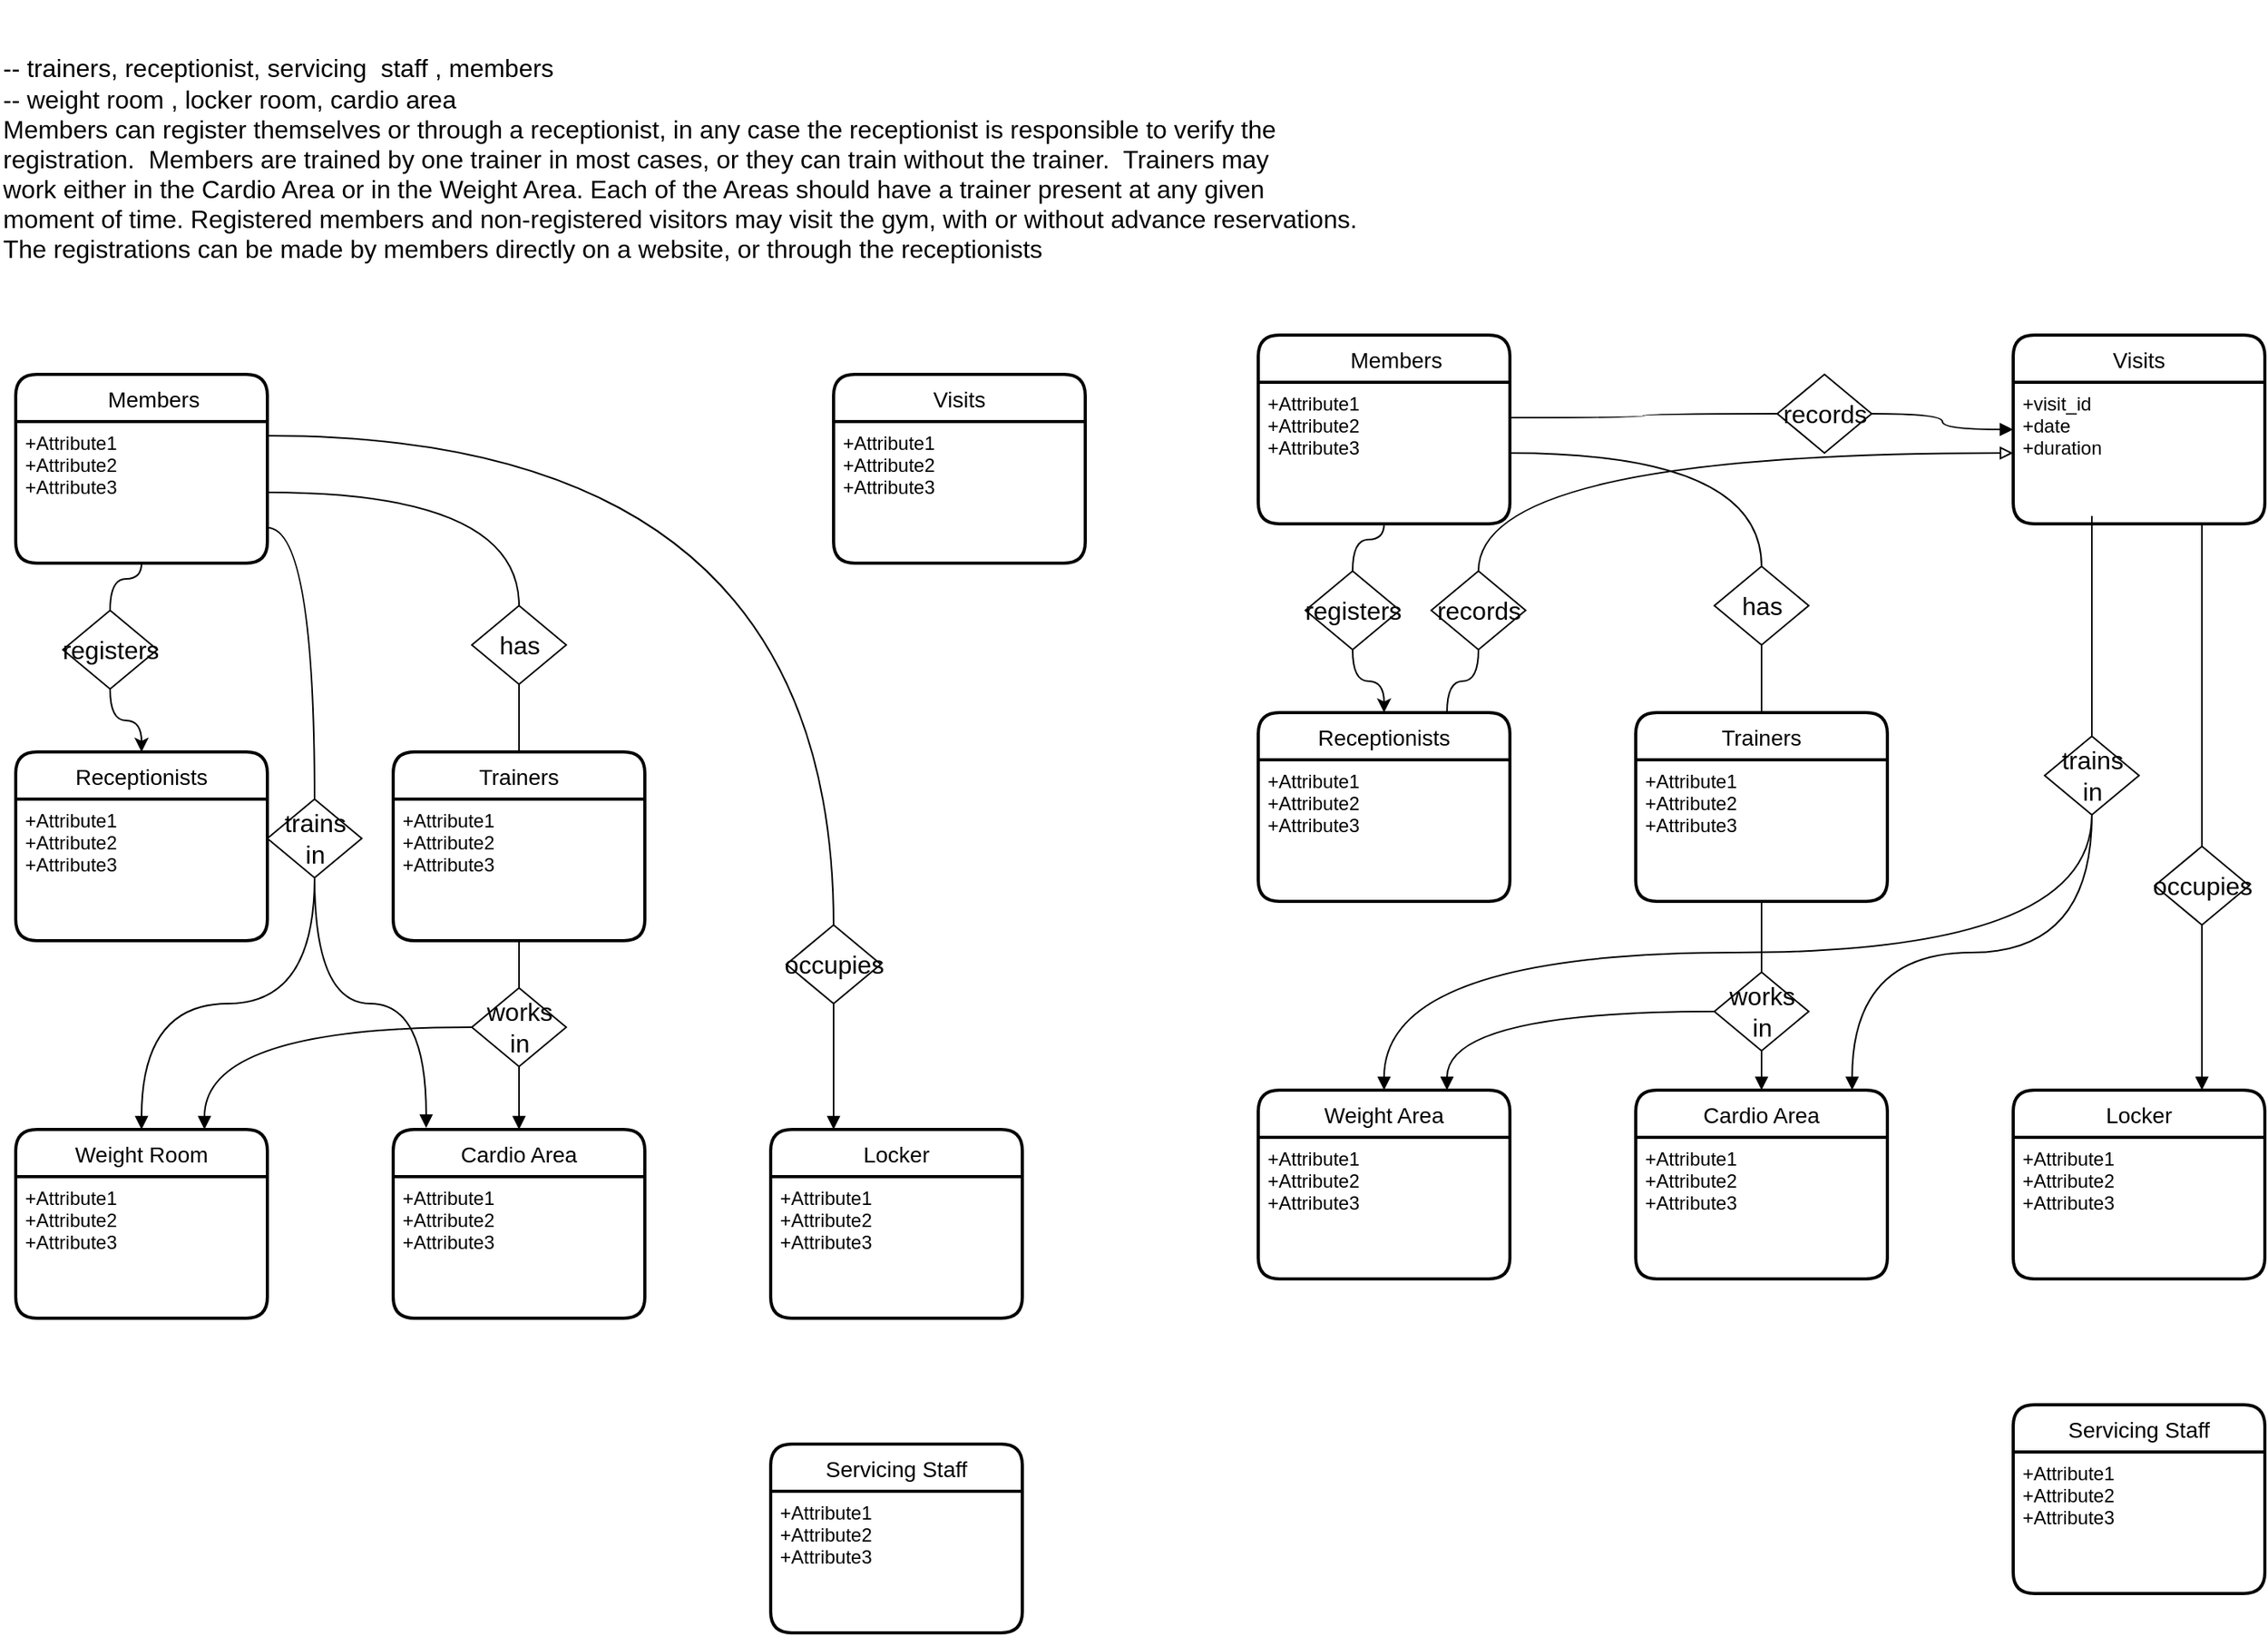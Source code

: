 <mxfile version="16.6.2" type="github">
  <diagram id="NNTBMT7bNkWJuyEZ8qoW" name="Page-1">
    <mxGraphModel dx="1780" dy="1154" grid="1" gridSize="10" guides="1" tooltips="1" connect="1" arrows="1" fold="1" page="1" pageScale="1" pageWidth="850" pageHeight="1100" math="0" shadow="0">
      <root>
        <mxCell id="0" />
        <mxCell id="1" parent="0" />
        <mxCell id="zL7FWNWjEm8KsL3GWkdt-2" value="    Members" style="swimlane;childLayout=stackLayout;horizontal=1;startSize=30;horizontalStack=0;rounded=1;fontSize=14;fontStyle=0;strokeWidth=2;resizeParent=0;resizeLast=1;shadow=0;dashed=0;align=center;" vertex="1" parent="1">
          <mxGeometry x="80" y="240" width="160" height="120" as="geometry" />
        </mxCell>
        <mxCell id="zL7FWNWjEm8KsL3GWkdt-3" value="+Attribute1&#xa;+Attribute2&#xa;+Attribute3" style="align=left;strokeColor=none;fillColor=none;spacingLeft=4;fontSize=12;verticalAlign=top;resizable=0;rotatable=0;part=1;" vertex="1" parent="zL7FWNWjEm8KsL3GWkdt-2">
          <mxGeometry y="30" width="160" height="90" as="geometry" />
        </mxCell>
        <mxCell id="zL7FWNWjEm8KsL3GWkdt-4" value="Receptionists " style="swimlane;childLayout=stackLayout;horizontal=1;startSize=30;horizontalStack=0;rounded=1;fontSize=14;fontStyle=0;strokeWidth=2;resizeParent=0;resizeLast=1;shadow=0;dashed=0;align=center;" vertex="1" parent="1">
          <mxGeometry x="80" y="480" width="160" height="120" as="geometry" />
        </mxCell>
        <mxCell id="zL7FWNWjEm8KsL3GWkdt-5" value="+Attribute1&#xa;+Attribute2&#xa;+Attribute3" style="align=left;strokeColor=none;fillColor=none;spacingLeft=4;fontSize=12;verticalAlign=top;resizable=0;rotatable=0;part=1;" vertex="1" parent="zL7FWNWjEm8KsL3GWkdt-4">
          <mxGeometry y="30" width="160" height="90" as="geometry" />
        </mxCell>
        <mxCell id="zL7FWNWjEm8KsL3GWkdt-6" value="Trainers" style="swimlane;childLayout=stackLayout;horizontal=1;startSize=30;horizontalStack=0;rounded=1;fontSize=14;fontStyle=0;strokeWidth=2;resizeParent=0;resizeLast=1;shadow=0;dashed=0;align=center;" vertex="1" parent="1">
          <mxGeometry x="320" y="480" width="160" height="120" as="geometry" />
        </mxCell>
        <mxCell id="zL7FWNWjEm8KsL3GWkdt-7" value="+Attribute1&#xa;+Attribute2&#xa;+Attribute3" style="align=left;strokeColor=none;fillColor=none;spacingLeft=4;fontSize=12;verticalAlign=top;resizable=0;rotatable=0;part=1;" vertex="1" parent="zL7FWNWjEm8KsL3GWkdt-6">
          <mxGeometry y="30" width="160" height="90" as="geometry" />
        </mxCell>
        <mxCell id="zL7FWNWjEm8KsL3GWkdt-8" value="Servicing Staff" style="swimlane;childLayout=stackLayout;horizontal=1;startSize=30;horizontalStack=0;rounded=1;fontSize=14;fontStyle=0;strokeWidth=2;resizeParent=0;resizeLast=1;shadow=0;dashed=0;align=center;" vertex="1" parent="1">
          <mxGeometry x="560" y="920" width="160" height="120" as="geometry" />
        </mxCell>
        <mxCell id="zL7FWNWjEm8KsL3GWkdt-9" value="+Attribute1&#xa;+Attribute2&#xa;+Attribute3" style="align=left;strokeColor=none;fillColor=none;spacingLeft=4;fontSize=12;verticalAlign=top;resizable=0;rotatable=0;part=1;" vertex="1" parent="zL7FWNWjEm8KsL3GWkdt-8">
          <mxGeometry y="30" width="160" height="90" as="geometry" />
        </mxCell>
        <mxCell id="zL7FWNWjEm8KsL3GWkdt-12" value="&lt;br&gt;&lt;div style=&quot;font-size: 16px&quot; align=&quot;left&quot;&gt;&lt;font style=&quot;font-size: 16px&quot;&gt;&lt;br&gt;&lt;/font&gt;&lt;/div&gt;&lt;div style=&quot;font-size: 16px&quot; align=&quot;left&quot;&gt;&lt;div style=&quot;font-size: 16px&quot; align=&quot;left&quot;&gt;&lt;font style=&quot;font-size: 16px&quot;&gt;-- trainers, receptionist, servicing&amp;nbsp; staff , members&lt;br style=&quot;font-size: 16px&quot;&gt;-- weight room , locker room, cardio area&lt;/font&gt;&lt;/div&gt;&lt;div style=&quot;font-size: 16px&quot; align=&quot;left&quot;&gt;&lt;font style=&quot;font-size: 16px&quot;&gt;Members can register themselves or through a receptionist, in any case the receptionist is responsible to verify the &lt;br&gt;registration.&amp;nbsp; Members are trained by one trainer in most cases, or they can train without the trainer.&amp;nbsp; Trainers may &lt;br&gt;work either in the Cardio Area or in the Weight Area. Each of the Areas should have a trainer present at any given &lt;br&gt;&lt;/font&gt;&lt;/div&gt;&lt;div style=&quot;font-size: 16px&quot; align=&quot;left&quot;&gt;&lt;font style=&quot;font-size: 16px&quot;&gt;moment of time. Registered members and non-registered visitors may visit the gym, with or without advance reservations. &lt;br&gt;&lt;/font&gt;&lt;/div&gt;&lt;div style=&quot;font-size: 16px&quot; align=&quot;left&quot;&gt;&lt;font style=&quot;font-size: 16px&quot;&gt;The registrations can be made by members directly on a website, or through the receptionists &lt;br&gt;&lt;/font&gt;&lt;/div&gt;&lt;div style=&quot;font-size: 16px&quot; align=&quot;left&quot;&gt;&lt;font style=&quot;font-size: 16px&quot;&gt;&lt;br&gt;&lt;/font&gt;&lt;/div&gt;&lt;div style=&quot;font-size: 16px&quot; align=&quot;left&quot;&gt;&lt;font style=&quot;font-size: 16px&quot;&gt;&lt;br&gt;&lt;/font&gt;&lt;/div&gt;&lt;/div&gt;&lt;div style=&quot;font-size: 16px&quot; align=&quot;left&quot;&gt;&lt;font style=&quot;font-size: 16px&quot;&gt;&lt;br&gt;&lt;/font&gt;&lt;/div&gt;" style="text;html=1;align=left;verticalAlign=middle;resizable=0;points=[];autosize=1;strokeColor=none;fillColor=none;" vertex="1" parent="1">
          <mxGeometry x="70" y="35" width="790" height="160" as="geometry" />
        </mxCell>
        <mxCell id="zL7FWNWjEm8KsL3GWkdt-14" value="Cardio Area" style="swimlane;childLayout=stackLayout;horizontal=1;startSize=30;horizontalStack=0;rounded=1;fontSize=14;fontStyle=0;strokeWidth=2;resizeParent=0;resizeLast=1;shadow=0;dashed=0;align=center;" vertex="1" parent="1">
          <mxGeometry x="320" y="720" width="160" height="120" as="geometry" />
        </mxCell>
        <mxCell id="zL7FWNWjEm8KsL3GWkdt-15" value="+Attribute1&#xa;+Attribute2&#xa;+Attribute3" style="align=left;strokeColor=none;fillColor=none;spacingLeft=4;fontSize=12;verticalAlign=top;resizable=0;rotatable=0;part=1;" vertex="1" parent="zL7FWNWjEm8KsL3GWkdt-14">
          <mxGeometry y="30" width="160" height="90" as="geometry" />
        </mxCell>
        <mxCell id="zL7FWNWjEm8KsL3GWkdt-16" value="Locker " style="swimlane;childLayout=stackLayout;horizontal=1;startSize=30;horizontalStack=0;rounded=1;fontSize=14;fontStyle=0;strokeWidth=2;resizeParent=0;resizeLast=1;shadow=0;dashed=0;align=center;" vertex="1" parent="1">
          <mxGeometry x="560" y="720" width="160" height="120" as="geometry" />
        </mxCell>
        <mxCell id="zL7FWNWjEm8KsL3GWkdt-17" value="+Attribute1&#xa;+Attribute2&#xa;+Attribute3" style="align=left;strokeColor=none;fillColor=none;spacingLeft=4;fontSize=12;verticalAlign=top;resizable=0;rotatable=0;part=1;" vertex="1" parent="zL7FWNWjEm8KsL3GWkdt-16">
          <mxGeometry y="30" width="160" height="90" as="geometry" />
        </mxCell>
        <mxCell id="zL7FWNWjEm8KsL3GWkdt-18" value="Weight Room" style="swimlane;childLayout=stackLayout;horizontal=1;startSize=30;horizontalStack=0;rounded=1;fontSize=14;fontStyle=0;strokeWidth=2;resizeParent=0;resizeLast=1;shadow=0;dashed=0;align=center;" vertex="1" parent="1">
          <mxGeometry x="80" y="720" width="160" height="120" as="geometry" />
        </mxCell>
        <mxCell id="zL7FWNWjEm8KsL3GWkdt-19" value="+Attribute1&#xa;+Attribute2&#xa;+Attribute3" style="align=left;strokeColor=none;fillColor=none;spacingLeft=4;fontSize=12;verticalAlign=top;resizable=0;rotatable=0;part=1;" vertex="1" parent="zL7FWNWjEm8KsL3GWkdt-18">
          <mxGeometry y="30" width="160" height="90" as="geometry" />
        </mxCell>
        <mxCell id="zL7FWNWjEm8KsL3GWkdt-21" style="edgeStyle=orthogonalEdgeStyle;rounded=0;orthogonalLoop=1;jettySize=auto;html=1;fontSize=16;endArrow=none;endFill=0;curved=1;" edge="1" parent="1" source="zL7FWNWjEm8KsL3GWkdt-20" target="zL7FWNWjEm8KsL3GWkdt-3">
          <mxGeometry relative="1" as="geometry" />
        </mxCell>
        <mxCell id="zL7FWNWjEm8KsL3GWkdt-22" style="edgeStyle=orthogonalEdgeStyle;rounded=0;orthogonalLoop=1;jettySize=auto;html=1;fontSize=16;curved=1;" edge="1" parent="1" source="zL7FWNWjEm8KsL3GWkdt-20" target="zL7FWNWjEm8KsL3GWkdt-4">
          <mxGeometry relative="1" as="geometry" />
        </mxCell>
        <mxCell id="zL7FWNWjEm8KsL3GWkdt-20" value="registers" style="shape=rhombus;html=1;dashed=0;whitespace=wrap;perimeter=rhombusPerimeter;fontSize=16;" vertex="1" parent="1">
          <mxGeometry x="110" y="390" width="60" height="50" as="geometry" />
        </mxCell>
        <mxCell id="zL7FWNWjEm8KsL3GWkdt-24" style="edgeStyle=orthogonalEdgeStyle;rounded=0;orthogonalLoop=1;jettySize=auto;html=1;entryX=1;entryY=0.5;entryDx=0;entryDy=0;fontSize=16;endArrow=none;endFill=0;curved=1;exitX=0.5;exitY=0;exitDx=0;exitDy=0;" edge="1" parent="1" source="zL7FWNWjEm8KsL3GWkdt-23" target="zL7FWNWjEm8KsL3GWkdt-3">
          <mxGeometry relative="1" as="geometry" />
        </mxCell>
        <mxCell id="zL7FWNWjEm8KsL3GWkdt-25" style="edgeStyle=orthogonalEdgeStyle;rounded=0;orthogonalLoop=1;jettySize=auto;html=1;fontSize=16;endArrow=none;endFill=0;curved=1;" edge="1" parent="1" source="zL7FWNWjEm8KsL3GWkdt-23" target="zL7FWNWjEm8KsL3GWkdt-6">
          <mxGeometry relative="1" as="geometry" />
        </mxCell>
        <mxCell id="zL7FWNWjEm8KsL3GWkdt-23" value="has" style="shape=rhombus;html=1;dashed=0;whitespace=wrap;perimeter=rhombusPerimeter;fontSize=16;" vertex="1" parent="1">
          <mxGeometry x="370" y="387" width="60" height="50" as="geometry" />
        </mxCell>
        <mxCell id="zL7FWNWjEm8KsL3GWkdt-32" style="edgeStyle=orthogonalEdgeStyle;curved=1;rounded=0;orthogonalLoop=1;jettySize=auto;html=1;entryX=0.5;entryY=1;entryDx=0;entryDy=0;fontSize=16;startArrow=none;startFill=0;endArrow=none;endFill=0;" edge="1" parent="1" source="zL7FWNWjEm8KsL3GWkdt-26" target="zL7FWNWjEm8KsL3GWkdt-7">
          <mxGeometry relative="1" as="geometry" />
        </mxCell>
        <mxCell id="zL7FWNWjEm8KsL3GWkdt-33" style="edgeStyle=orthogonalEdgeStyle;curved=1;rounded=0;orthogonalLoop=1;jettySize=auto;html=1;exitX=0.5;exitY=1;exitDx=0;exitDy=0;entryX=0.5;entryY=0;entryDx=0;entryDy=0;fontSize=16;startArrow=none;startFill=0;endArrow=block;endFill=1;" edge="1" parent="1" source="zL7FWNWjEm8KsL3GWkdt-26" target="zL7FWNWjEm8KsL3GWkdt-14">
          <mxGeometry relative="1" as="geometry" />
        </mxCell>
        <mxCell id="zL7FWNWjEm8KsL3GWkdt-26" value="&lt;div&gt;works &lt;br&gt;&lt;/div&gt;&lt;div&gt;in&lt;/div&gt;" style="shape=rhombus;html=1;dashed=0;whitespace=wrap;perimeter=rhombusPerimeter;fontSize=16;" vertex="1" parent="1">
          <mxGeometry x="370" y="630" width="60" height="50" as="geometry" />
        </mxCell>
        <mxCell id="zL7FWNWjEm8KsL3GWkdt-31" style="edgeStyle=orthogonalEdgeStyle;curved=1;rounded=0;orthogonalLoop=1;jettySize=auto;html=1;fontSize=16;startArrow=none;startFill=0;endArrow=block;endFill=1;entryX=0.75;entryY=0;entryDx=0;entryDy=0;exitX=0;exitY=0.5;exitDx=0;exitDy=0;" edge="1" parent="1" source="zL7FWNWjEm8KsL3GWkdt-26" target="zL7FWNWjEm8KsL3GWkdt-18">
          <mxGeometry relative="1" as="geometry">
            <mxPoint x="320" y="680" as="sourcePoint" />
            <mxPoint x="210" y="710" as="targetPoint" />
          </mxGeometry>
        </mxCell>
        <mxCell id="zL7FWNWjEm8KsL3GWkdt-39" style="edgeStyle=orthogonalEdgeStyle;curved=1;rounded=0;orthogonalLoop=1;jettySize=auto;html=1;entryX=1;entryY=0.75;entryDx=0;entryDy=0;fontSize=16;startArrow=none;startFill=0;endArrow=none;endFill=0;" edge="1" parent="1" source="zL7FWNWjEm8KsL3GWkdt-38" target="zL7FWNWjEm8KsL3GWkdt-3">
          <mxGeometry relative="1" as="geometry" />
        </mxCell>
        <mxCell id="zL7FWNWjEm8KsL3GWkdt-40" style="edgeStyle=orthogonalEdgeStyle;curved=1;rounded=0;orthogonalLoop=1;jettySize=auto;html=1;entryX=0.5;entryY=0;entryDx=0;entryDy=0;fontSize=16;startArrow=none;startFill=0;endArrow=block;endFill=1;" edge="1" parent="1" source="zL7FWNWjEm8KsL3GWkdt-38" target="zL7FWNWjEm8KsL3GWkdt-18">
          <mxGeometry relative="1" as="geometry">
            <mxPoint x="600" y="292.5" as="targetPoint" />
          </mxGeometry>
        </mxCell>
        <mxCell id="zL7FWNWjEm8KsL3GWkdt-44" style="edgeStyle=orthogonalEdgeStyle;curved=1;rounded=0;orthogonalLoop=1;jettySize=auto;html=1;entryX=0.131;entryY=-0.008;entryDx=0;entryDy=0;entryPerimeter=0;fontSize=16;startArrow=none;startFill=0;endArrow=block;endFill=1;exitX=0.5;exitY=1;exitDx=0;exitDy=0;" edge="1" parent="1" source="zL7FWNWjEm8KsL3GWkdt-38" target="zL7FWNWjEm8KsL3GWkdt-14">
          <mxGeometry relative="1" as="geometry" />
        </mxCell>
        <mxCell id="zL7FWNWjEm8KsL3GWkdt-38" value="&lt;div&gt;trains &lt;br&gt;&lt;/div&gt;&lt;div&gt;in &lt;/div&gt;" style="shape=rhombus;html=1;dashed=0;whitespace=wrap;perimeter=rhombusPerimeter;fontSize=16;" vertex="1" parent="1">
          <mxGeometry x="240" y="510" width="60" height="50" as="geometry" />
        </mxCell>
        <mxCell id="zL7FWNWjEm8KsL3GWkdt-42" value="Visits" style="swimlane;childLayout=stackLayout;horizontal=1;startSize=30;horizontalStack=0;rounded=1;fontSize=14;fontStyle=0;strokeWidth=2;resizeParent=0;resizeLast=1;shadow=0;dashed=0;align=center;" vertex="1" parent="1">
          <mxGeometry x="600" y="240" width="160" height="120" as="geometry" />
        </mxCell>
        <mxCell id="zL7FWNWjEm8KsL3GWkdt-43" value="+Attribute1&#xa;+Attribute2&#xa;+Attribute3" style="align=left;strokeColor=none;fillColor=none;spacingLeft=4;fontSize=12;verticalAlign=top;resizable=0;rotatable=0;part=1;" vertex="1" parent="zL7FWNWjEm8KsL3GWkdt-42">
          <mxGeometry y="30" width="160" height="90" as="geometry" />
        </mxCell>
        <mxCell id="zL7FWNWjEm8KsL3GWkdt-47" value="" style="edgeStyle=orthogonalEdgeStyle;curved=1;rounded=0;orthogonalLoop=1;jettySize=auto;html=1;fontSize=16;startArrow=none;startFill=0;endArrow=block;endFill=1;entryX=0.25;entryY=0;entryDx=0;entryDy=0;" edge="1" parent="1" source="zL7FWNWjEm8KsL3GWkdt-45" target="zL7FWNWjEm8KsL3GWkdt-16">
          <mxGeometry relative="1" as="geometry" />
        </mxCell>
        <mxCell id="zL7FWNWjEm8KsL3GWkdt-48" style="edgeStyle=orthogonalEdgeStyle;curved=1;rounded=0;orthogonalLoop=1;jettySize=auto;html=1;entryX=1.006;entryY=0.1;entryDx=0;entryDy=0;entryPerimeter=0;fontSize=16;startArrow=none;startFill=0;endArrow=none;endFill=0;" edge="1" parent="1" source="zL7FWNWjEm8KsL3GWkdt-45" target="zL7FWNWjEm8KsL3GWkdt-3">
          <mxGeometry relative="1" as="geometry">
            <Array as="points">
              <mxPoint x="600" y="279" />
            </Array>
          </mxGeometry>
        </mxCell>
        <mxCell id="zL7FWNWjEm8KsL3GWkdt-45" value="occupies " style="shape=rhombus;html=1;dashed=0;whitespace=wrap;perimeter=rhombusPerimeter;fontSize=16;" vertex="1" parent="1">
          <mxGeometry x="570" y="590" width="60" height="50" as="geometry" />
        </mxCell>
        <mxCell id="zL7FWNWjEm8KsL3GWkdt-49" value="    Members" style="swimlane;childLayout=stackLayout;horizontal=1;startSize=30;horizontalStack=0;rounded=1;fontSize=14;fontStyle=0;strokeWidth=2;resizeParent=0;resizeLast=1;shadow=0;dashed=0;align=center;" vertex="1" parent="1">
          <mxGeometry x="870" y="215" width="160" height="120" as="geometry" />
        </mxCell>
        <mxCell id="zL7FWNWjEm8KsL3GWkdt-50" value="+Attribute1&#xa;+Attribute2&#xa;+Attribute3" style="align=left;strokeColor=none;fillColor=none;spacingLeft=4;fontSize=12;verticalAlign=top;resizable=0;rotatable=0;part=1;" vertex="1" parent="zL7FWNWjEm8KsL3GWkdt-49">
          <mxGeometry y="30" width="160" height="90" as="geometry" />
        </mxCell>
        <mxCell id="zL7FWNWjEm8KsL3GWkdt-51" value="Receptionists " style="swimlane;childLayout=stackLayout;horizontal=1;startSize=30;horizontalStack=0;rounded=1;fontSize=14;fontStyle=0;strokeWidth=2;resizeParent=0;resizeLast=1;shadow=0;dashed=0;align=center;" vertex="1" parent="1">
          <mxGeometry x="870" y="455" width="160" height="120" as="geometry" />
        </mxCell>
        <mxCell id="zL7FWNWjEm8KsL3GWkdt-52" value="+Attribute1&#xa;+Attribute2&#xa;+Attribute3" style="align=left;strokeColor=none;fillColor=none;spacingLeft=4;fontSize=12;verticalAlign=top;resizable=0;rotatable=0;part=1;" vertex="1" parent="zL7FWNWjEm8KsL3GWkdt-51">
          <mxGeometry y="30" width="160" height="90" as="geometry" />
        </mxCell>
        <mxCell id="zL7FWNWjEm8KsL3GWkdt-53" value="Trainers" style="swimlane;childLayout=stackLayout;horizontal=1;startSize=30;horizontalStack=0;rounded=1;fontSize=14;fontStyle=0;strokeWidth=2;resizeParent=0;resizeLast=1;shadow=0;dashed=0;align=center;" vertex="1" parent="1">
          <mxGeometry x="1110" y="455" width="160" height="120" as="geometry" />
        </mxCell>
        <mxCell id="zL7FWNWjEm8KsL3GWkdt-54" value="+Attribute1&#xa;+Attribute2&#xa;+Attribute3" style="align=left;strokeColor=none;fillColor=none;spacingLeft=4;fontSize=12;verticalAlign=top;resizable=0;rotatable=0;part=1;" vertex="1" parent="zL7FWNWjEm8KsL3GWkdt-53">
          <mxGeometry y="30" width="160" height="90" as="geometry" />
        </mxCell>
        <mxCell id="zL7FWNWjEm8KsL3GWkdt-55" value="Servicing Staff" style="swimlane;childLayout=stackLayout;horizontal=1;startSize=30;horizontalStack=0;rounded=1;fontSize=14;fontStyle=0;strokeWidth=2;resizeParent=0;resizeLast=1;shadow=0;dashed=0;align=center;" vertex="1" parent="1">
          <mxGeometry x="1350" y="895" width="160" height="120" as="geometry" />
        </mxCell>
        <mxCell id="zL7FWNWjEm8KsL3GWkdt-56" value="+Attribute1&#xa;+Attribute2&#xa;+Attribute3" style="align=left;strokeColor=none;fillColor=none;spacingLeft=4;fontSize=12;verticalAlign=top;resizable=0;rotatable=0;part=1;" vertex="1" parent="zL7FWNWjEm8KsL3GWkdt-55">
          <mxGeometry y="30" width="160" height="90" as="geometry" />
        </mxCell>
        <mxCell id="zL7FWNWjEm8KsL3GWkdt-57" value="Cardio Area" style="swimlane;childLayout=stackLayout;horizontal=1;startSize=30;horizontalStack=0;rounded=1;fontSize=14;fontStyle=0;strokeWidth=2;resizeParent=0;resizeLast=1;shadow=0;dashed=0;align=center;" vertex="1" parent="1">
          <mxGeometry x="1110" y="695" width="160" height="120" as="geometry" />
        </mxCell>
        <mxCell id="zL7FWNWjEm8KsL3GWkdt-58" value="+Attribute1&#xa;+Attribute2&#xa;+Attribute3" style="align=left;strokeColor=none;fillColor=none;spacingLeft=4;fontSize=12;verticalAlign=top;resizable=0;rotatable=0;part=1;" vertex="1" parent="zL7FWNWjEm8KsL3GWkdt-57">
          <mxGeometry y="30" width="160" height="90" as="geometry" />
        </mxCell>
        <mxCell id="zL7FWNWjEm8KsL3GWkdt-59" value="Locker " style="swimlane;childLayout=stackLayout;horizontal=1;startSize=30;horizontalStack=0;rounded=1;fontSize=14;fontStyle=0;strokeWidth=2;resizeParent=0;resizeLast=1;shadow=0;dashed=0;align=center;" vertex="1" parent="1">
          <mxGeometry x="1350" y="695" width="160" height="120" as="geometry" />
        </mxCell>
        <mxCell id="zL7FWNWjEm8KsL3GWkdt-60" value="+Attribute1&#xa;+Attribute2&#xa;+Attribute3" style="align=left;strokeColor=none;fillColor=none;spacingLeft=4;fontSize=12;verticalAlign=top;resizable=0;rotatable=0;part=1;" vertex="1" parent="zL7FWNWjEm8KsL3GWkdt-59">
          <mxGeometry y="30" width="160" height="90" as="geometry" />
        </mxCell>
        <mxCell id="zL7FWNWjEm8KsL3GWkdt-61" value="Weight Area" style="swimlane;childLayout=stackLayout;horizontal=1;startSize=30;horizontalStack=0;rounded=1;fontSize=14;fontStyle=0;strokeWidth=2;resizeParent=0;resizeLast=1;shadow=0;dashed=0;align=center;" vertex="1" parent="1">
          <mxGeometry x="870" y="695" width="160" height="120" as="geometry" />
        </mxCell>
        <mxCell id="zL7FWNWjEm8KsL3GWkdt-62" value="+Attribute1&#xa;+Attribute2&#xa;+Attribute3" style="align=left;strokeColor=none;fillColor=none;spacingLeft=4;fontSize=12;verticalAlign=top;resizable=0;rotatable=0;part=1;" vertex="1" parent="zL7FWNWjEm8KsL3GWkdt-61">
          <mxGeometry y="30" width="160" height="90" as="geometry" />
        </mxCell>
        <mxCell id="zL7FWNWjEm8KsL3GWkdt-63" style="edgeStyle=orthogonalEdgeStyle;rounded=0;orthogonalLoop=1;jettySize=auto;html=1;fontSize=16;endArrow=none;endFill=0;curved=1;" edge="1" parent="1" source="zL7FWNWjEm8KsL3GWkdt-65" target="zL7FWNWjEm8KsL3GWkdt-50">
          <mxGeometry relative="1" as="geometry" />
        </mxCell>
        <mxCell id="zL7FWNWjEm8KsL3GWkdt-64" style="edgeStyle=orthogonalEdgeStyle;rounded=0;orthogonalLoop=1;jettySize=auto;html=1;fontSize=16;curved=1;" edge="1" parent="1" source="zL7FWNWjEm8KsL3GWkdt-65" target="zL7FWNWjEm8KsL3GWkdt-51">
          <mxGeometry relative="1" as="geometry" />
        </mxCell>
        <mxCell id="zL7FWNWjEm8KsL3GWkdt-65" value="registers" style="shape=rhombus;html=1;dashed=0;whitespace=wrap;perimeter=rhombusPerimeter;fontSize=16;" vertex="1" parent="1">
          <mxGeometry x="900" y="365" width="60" height="50" as="geometry" />
        </mxCell>
        <mxCell id="zL7FWNWjEm8KsL3GWkdt-66" style="edgeStyle=orthogonalEdgeStyle;rounded=0;orthogonalLoop=1;jettySize=auto;html=1;entryX=1;entryY=0.5;entryDx=0;entryDy=0;fontSize=16;endArrow=none;endFill=0;curved=1;exitX=0.5;exitY=0;exitDx=0;exitDy=0;" edge="1" parent="1" source="zL7FWNWjEm8KsL3GWkdt-68" target="zL7FWNWjEm8KsL3GWkdt-50">
          <mxGeometry relative="1" as="geometry" />
        </mxCell>
        <mxCell id="zL7FWNWjEm8KsL3GWkdt-67" style="edgeStyle=orthogonalEdgeStyle;rounded=0;orthogonalLoop=1;jettySize=auto;html=1;fontSize=16;endArrow=none;endFill=0;curved=1;" edge="1" parent="1" source="zL7FWNWjEm8KsL3GWkdt-68" target="zL7FWNWjEm8KsL3GWkdt-53">
          <mxGeometry relative="1" as="geometry" />
        </mxCell>
        <mxCell id="zL7FWNWjEm8KsL3GWkdt-68" value="has" style="shape=rhombus;html=1;dashed=0;whitespace=wrap;perimeter=rhombusPerimeter;fontSize=16;" vertex="1" parent="1">
          <mxGeometry x="1160" y="362" width="60" height="50" as="geometry" />
        </mxCell>
        <mxCell id="zL7FWNWjEm8KsL3GWkdt-69" style="edgeStyle=orthogonalEdgeStyle;curved=1;rounded=0;orthogonalLoop=1;jettySize=auto;html=1;entryX=0.5;entryY=1;entryDx=0;entryDy=0;fontSize=16;startArrow=none;startFill=0;endArrow=none;endFill=0;" edge="1" parent="1" source="zL7FWNWjEm8KsL3GWkdt-71" target="zL7FWNWjEm8KsL3GWkdt-54">
          <mxGeometry relative="1" as="geometry" />
        </mxCell>
        <mxCell id="zL7FWNWjEm8KsL3GWkdt-70" style="edgeStyle=orthogonalEdgeStyle;curved=1;rounded=0;orthogonalLoop=1;jettySize=auto;html=1;exitX=0.5;exitY=1;exitDx=0;exitDy=0;entryX=0.5;entryY=0;entryDx=0;entryDy=0;fontSize=16;startArrow=none;startFill=0;endArrow=block;endFill=1;" edge="1" parent="1" source="zL7FWNWjEm8KsL3GWkdt-71" target="zL7FWNWjEm8KsL3GWkdt-57">
          <mxGeometry relative="1" as="geometry" />
        </mxCell>
        <mxCell id="zL7FWNWjEm8KsL3GWkdt-71" value="&lt;div&gt;works &lt;br&gt;&lt;/div&gt;&lt;div&gt;in&lt;/div&gt;" style="shape=rhombus;html=1;dashed=0;whitespace=wrap;perimeter=rhombusPerimeter;fontSize=16;" vertex="1" parent="1">
          <mxGeometry x="1160" y="620" width="60" height="50" as="geometry" />
        </mxCell>
        <mxCell id="zL7FWNWjEm8KsL3GWkdt-72" style="edgeStyle=orthogonalEdgeStyle;curved=1;rounded=0;orthogonalLoop=1;jettySize=auto;html=1;fontSize=16;startArrow=none;startFill=0;endArrow=block;endFill=1;entryX=0.75;entryY=0;entryDx=0;entryDy=0;exitX=0;exitY=0.5;exitDx=0;exitDy=0;" edge="1" parent="1" source="zL7FWNWjEm8KsL3GWkdt-71" target="zL7FWNWjEm8KsL3GWkdt-61">
          <mxGeometry relative="1" as="geometry">
            <mxPoint x="1110" y="655" as="sourcePoint" />
            <mxPoint x="1000" y="685" as="targetPoint" />
          </mxGeometry>
        </mxCell>
        <mxCell id="zL7FWNWjEm8KsL3GWkdt-73" style="edgeStyle=orthogonalEdgeStyle;curved=1;rounded=0;orthogonalLoop=1;jettySize=auto;html=1;entryX=1;entryY=0.25;entryDx=0;entryDy=0;fontSize=16;startArrow=none;startFill=0;endArrow=none;endFill=0;" edge="1" parent="1" source="zL7FWNWjEm8KsL3GWkdt-76" target="zL7FWNWjEm8KsL3GWkdt-50">
          <mxGeometry relative="1" as="geometry" />
        </mxCell>
        <mxCell id="zL7FWNWjEm8KsL3GWkdt-75" style="edgeStyle=orthogonalEdgeStyle;curved=1;rounded=0;orthogonalLoop=1;jettySize=auto;html=1;entryX=0;entryY=0.5;entryDx=0;entryDy=0;fontSize=16;startArrow=none;startFill=0;endArrow=block;endFill=1;exitX=1;exitY=0.5;exitDx=0;exitDy=0;" edge="1" parent="1" source="zL7FWNWjEm8KsL3GWkdt-76" target="zL7FWNWjEm8KsL3GWkdt-77">
          <mxGeometry relative="1" as="geometry" />
        </mxCell>
        <mxCell id="zL7FWNWjEm8KsL3GWkdt-76" value="records" style="shape=rhombus;html=1;dashed=0;whitespace=wrap;perimeter=rhombusPerimeter;fontSize=16;" vertex="1" parent="1">
          <mxGeometry x="1200" y="240" width="60" height="50" as="geometry" />
        </mxCell>
        <mxCell id="zL7FWNWjEm8KsL3GWkdt-77" value="Visits" style="swimlane;childLayout=stackLayout;horizontal=1;startSize=30;horizontalStack=0;rounded=1;fontSize=14;fontStyle=0;strokeWidth=2;resizeParent=0;resizeLast=1;shadow=0;dashed=0;align=center;" vertex="1" parent="1">
          <mxGeometry x="1350" y="215" width="160" height="120" as="geometry" />
        </mxCell>
        <mxCell id="zL7FWNWjEm8KsL3GWkdt-78" value="+visit_id&#xa;+date&#xa;+duration" style="align=left;strokeColor=none;fillColor=none;spacingLeft=4;fontSize=12;verticalAlign=top;resizable=0;rotatable=0;part=1;" vertex="1" parent="zL7FWNWjEm8KsL3GWkdt-77">
          <mxGeometry y="30" width="160" height="90" as="geometry" />
        </mxCell>
        <mxCell id="zL7FWNWjEm8KsL3GWkdt-79" value="" style="edgeStyle=orthogonalEdgeStyle;curved=1;rounded=0;orthogonalLoop=1;jettySize=auto;html=1;fontSize=16;startArrow=none;startFill=0;endArrow=block;endFill=1;entryX=0.75;entryY=0;entryDx=0;entryDy=0;" edge="1" parent="1" source="zL7FWNWjEm8KsL3GWkdt-81" target="zL7FWNWjEm8KsL3GWkdt-59">
          <mxGeometry relative="1" as="geometry" />
        </mxCell>
        <mxCell id="zL7FWNWjEm8KsL3GWkdt-80" style="edgeStyle=orthogonalEdgeStyle;curved=1;rounded=0;orthogonalLoop=1;jettySize=auto;html=1;entryX=0.75;entryY=1;entryDx=0;entryDy=0;fontSize=16;startArrow=none;startFill=0;endArrow=none;endFill=0;exitX=0.5;exitY=0;exitDx=0;exitDy=0;" edge="1" parent="1" source="zL7FWNWjEm8KsL3GWkdt-81" target="zL7FWNWjEm8KsL3GWkdt-78">
          <mxGeometry relative="1" as="geometry">
            <Array as="points">
              <mxPoint x="1470" y="500" />
              <mxPoint x="1470" y="500" />
            </Array>
          </mxGeometry>
        </mxCell>
        <mxCell id="zL7FWNWjEm8KsL3GWkdt-81" value="occupies " style="shape=rhombus;html=1;dashed=0;whitespace=wrap;perimeter=rhombusPerimeter;fontSize=16;" vertex="1" parent="1">
          <mxGeometry x="1440" y="540" width="60" height="50" as="geometry" />
        </mxCell>
        <mxCell id="zL7FWNWjEm8KsL3GWkdt-87" style="edgeStyle=orthogonalEdgeStyle;curved=1;rounded=0;orthogonalLoop=1;jettySize=auto;html=1;fontSize=16;startArrow=none;startFill=0;endArrow=none;endFill=0;" edge="1" parent="1" source="zL7FWNWjEm8KsL3GWkdt-85">
          <mxGeometry relative="1" as="geometry">
            <mxPoint x="1400" y="330" as="targetPoint" />
          </mxGeometry>
        </mxCell>
        <mxCell id="zL7FWNWjEm8KsL3GWkdt-88" style="edgeStyle=orthogonalEdgeStyle;curved=1;rounded=0;orthogonalLoop=1;jettySize=auto;html=1;fontSize=16;startArrow=none;startFill=0;endArrow=block;endFill=1;exitX=0.5;exitY=1;exitDx=0;exitDy=0;" edge="1" parent="1" source="zL7FWNWjEm8KsL3GWkdt-85" target="zL7FWNWjEm8KsL3GWkdt-61">
          <mxGeometry relative="1" as="geometry" />
        </mxCell>
        <mxCell id="zL7FWNWjEm8KsL3GWkdt-89" style="edgeStyle=orthogonalEdgeStyle;curved=1;rounded=0;orthogonalLoop=1;jettySize=auto;html=1;entryX=0.86;entryY=0;entryDx=0;entryDy=0;fontSize=16;startArrow=none;startFill=0;endArrow=block;endFill=1;exitX=0.5;exitY=1;exitDx=0;exitDy=0;entryPerimeter=0;" edge="1" parent="1" source="zL7FWNWjEm8KsL3GWkdt-85" target="zL7FWNWjEm8KsL3GWkdt-57">
          <mxGeometry relative="1" as="geometry" />
        </mxCell>
        <mxCell id="zL7FWNWjEm8KsL3GWkdt-85" value="&lt;div&gt;trains &lt;br&gt;&lt;/div&gt;&lt;div&gt;in&lt;/div&gt;" style="shape=rhombus;html=1;dashed=0;whitespace=wrap;perimeter=rhombusPerimeter;fontSize=16;" vertex="1" parent="1">
          <mxGeometry x="1370" y="470" width="60" height="50" as="geometry" />
        </mxCell>
        <mxCell id="zL7FWNWjEm8KsL3GWkdt-91" value="" style="edgeStyle=orthogonalEdgeStyle;curved=1;rounded=0;orthogonalLoop=1;jettySize=auto;html=1;fontSize=16;startArrow=none;startFill=0;endArrow=none;endFill=0;entryX=0.75;entryY=0;entryDx=0;entryDy=0;" edge="1" parent="1" source="zL7FWNWjEm8KsL3GWkdt-90" target="zL7FWNWjEm8KsL3GWkdt-51">
          <mxGeometry relative="1" as="geometry" />
        </mxCell>
        <mxCell id="zL7FWNWjEm8KsL3GWkdt-92" value="" style="edgeStyle=orthogonalEdgeStyle;curved=1;rounded=0;orthogonalLoop=1;jettySize=auto;html=1;fontSize=16;startArrow=none;startFill=0;endArrow=block;endFill=0;entryX=0;entryY=0.5;entryDx=0;entryDy=0;exitX=0.5;exitY=0;exitDx=0;exitDy=0;" edge="1" parent="1" source="zL7FWNWjEm8KsL3GWkdt-90" target="zL7FWNWjEm8KsL3GWkdt-78">
          <mxGeometry relative="1" as="geometry" />
        </mxCell>
        <mxCell id="zL7FWNWjEm8KsL3GWkdt-90" value="records" style="shape=rhombus;html=1;dashed=0;whitespace=wrap;perimeter=rhombusPerimeter;fontSize=16;" vertex="1" parent="1">
          <mxGeometry x="980" y="365" width="60" height="50" as="geometry" />
        </mxCell>
      </root>
    </mxGraphModel>
  </diagram>
</mxfile>
